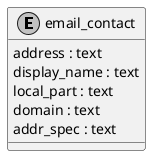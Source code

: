 @startuml uml
skinparam monochrome true

entity email_contact {
  address : text
  display_name : text
  local_part : text
  domain : text
  addr_spec : text
}

@enduml
